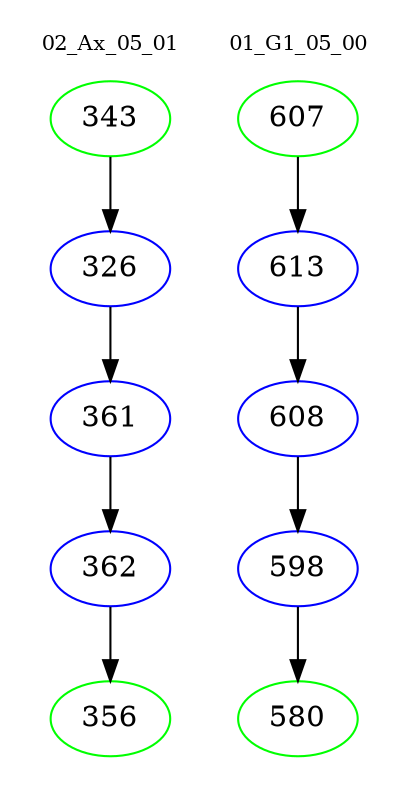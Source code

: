 digraph{
subgraph cluster_0 {
color = white
label = "02_Ax_05_01";
fontsize=10;
T0_343 [label="343", color="green"]
T0_343 -> T0_326 [color="black"]
T0_326 [label="326", color="blue"]
T0_326 -> T0_361 [color="black"]
T0_361 [label="361", color="blue"]
T0_361 -> T0_362 [color="black"]
T0_362 [label="362", color="blue"]
T0_362 -> T0_356 [color="black"]
T0_356 [label="356", color="green"]
}
subgraph cluster_1 {
color = white
label = "01_G1_05_00";
fontsize=10;
T1_607 [label="607", color="green"]
T1_607 -> T1_613 [color="black"]
T1_613 [label="613", color="blue"]
T1_613 -> T1_608 [color="black"]
T1_608 [label="608", color="blue"]
T1_608 -> T1_598 [color="black"]
T1_598 [label="598", color="blue"]
T1_598 -> T1_580 [color="black"]
T1_580 [label="580", color="green"]
}
}
